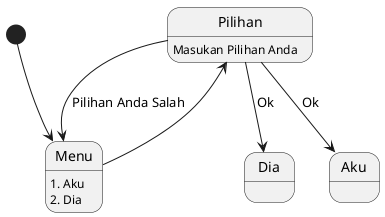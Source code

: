 @startuml 
[*] --> Menu 
Menu : 1. Aku 
Menu : 2. Dia 
Menu --> Pilihan 
Pilihan : Masukan Pilihan Anda 
Pilihan -> Menu: Pilihan Anda Salah 
Pilihan --> Aku: Ok
Pilihan --> Dia: Ok

@enduml 
           